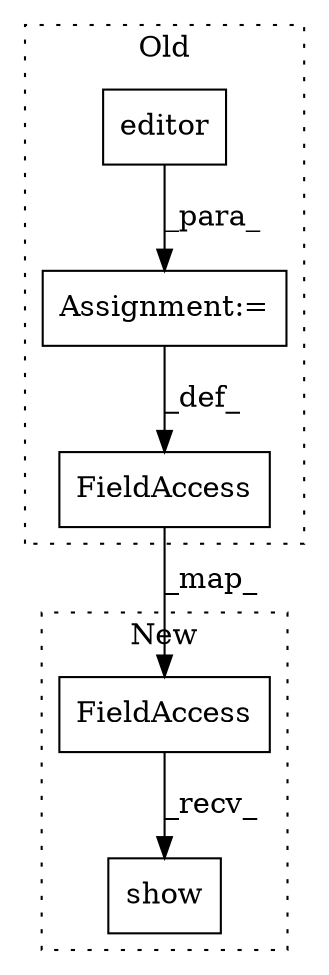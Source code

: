 digraph G {
subgraph cluster0 {
1 [label="editor" a="32" s="8766,8777" l="7,1" shape="box"];
3 [label="Assignment:=" a="7" s="8765" l="1" shape="box"];
5 [label="FieldAccess" a="22" s="8747" l="18" shape="box"];
label = "Old";
style="dotted";
}
subgraph cluster1 {
2 [label="show" a="32" s="9086" l="6" shape="box"];
4 [label="FieldAccess" a="22" s="9067" l="18" shape="box"];
label = "New";
style="dotted";
}
1 -> 3 [label="_para_"];
3 -> 5 [label="_def_"];
4 -> 2 [label="_recv_"];
5 -> 4 [label="_map_"];
}
